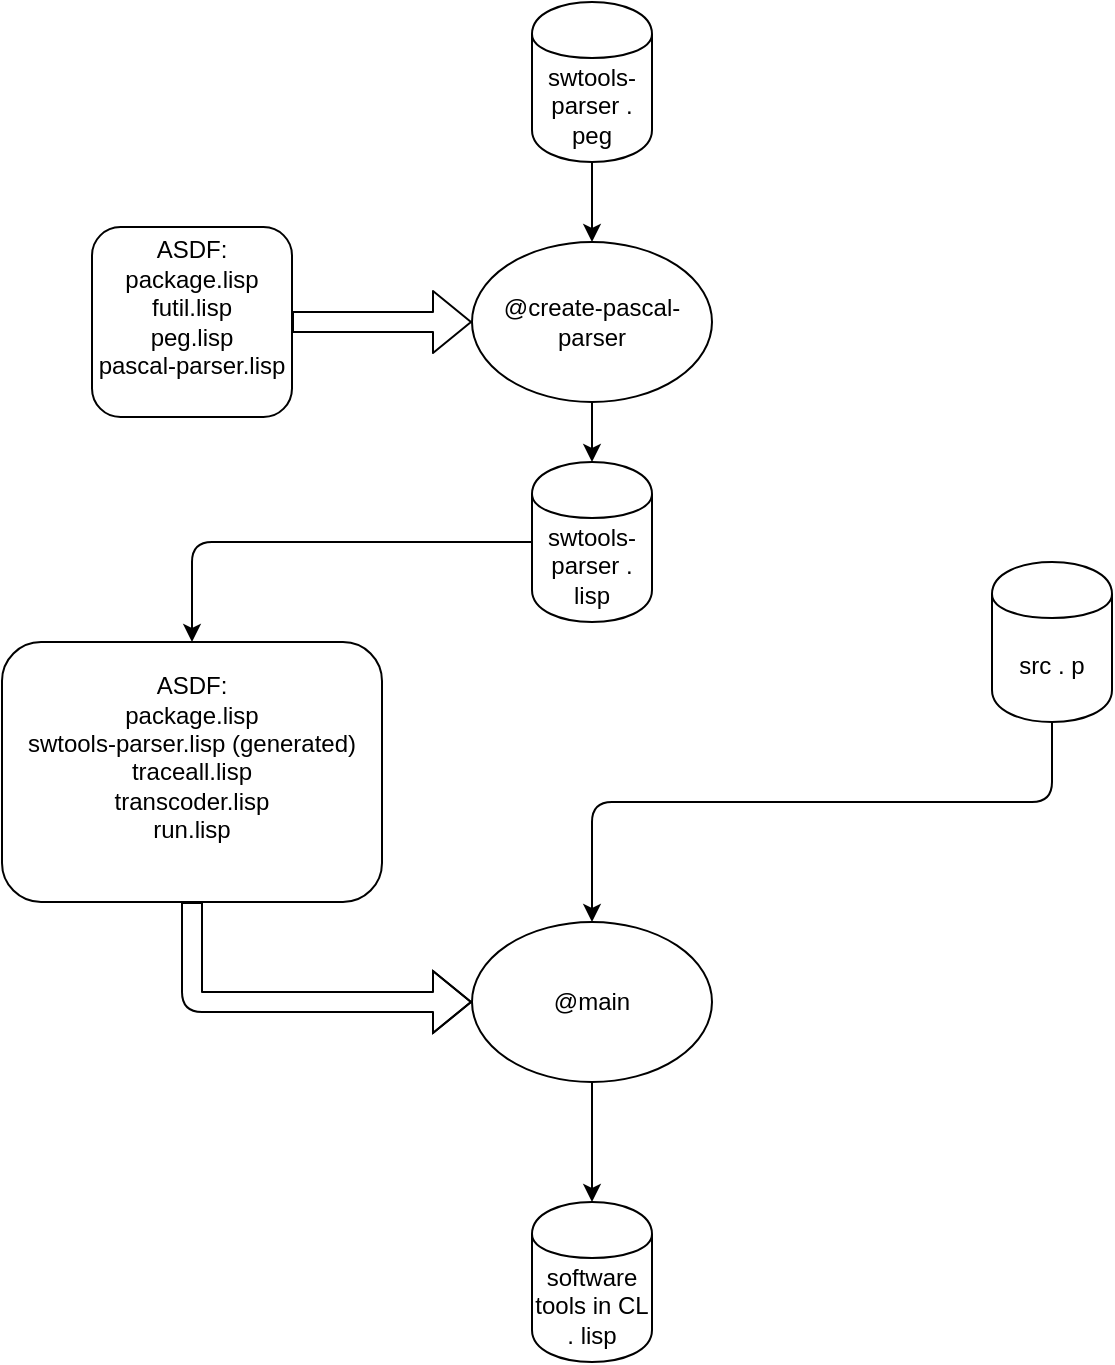 <mxfile version="10.9.8" type="device"><diagram id="8XBOFtHH31qJ2OCz1S3S" name="Page-1"><mxGraphModel dx="1301" dy="909" grid="1" gridSize="10" guides="1" tooltips="1" connect="1" arrows="1" fold="1" page="1" pageScale="1" pageWidth="850" pageHeight="1100" math="0" shadow="0"><root><mxCell id="0"/><mxCell id="1" parent="0"/><mxCell id="pXyPtm64jPoacJu-rYti-1" value="swtools-parser . lisp" style="shape=cylinder;whiteSpace=wrap;html=1;boundedLbl=1;backgroundOutline=1;" vertex="1" parent="1"><mxGeometry x="410" y="270" width="60" height="80" as="geometry"/></mxCell><mxCell id="pXyPtm64jPoacJu-rYti-2" value="software tools in CL . lisp" style="shape=cylinder;whiteSpace=wrap;html=1;boundedLbl=1;backgroundOutline=1;" vertex="1" parent="1"><mxGeometry x="410" y="640" width="60" height="80" as="geometry"/></mxCell><mxCell id="pXyPtm64jPoacJu-rYti-3" value="swtools-parser . peg" style="shape=cylinder;whiteSpace=wrap;html=1;boundedLbl=1;backgroundOutline=1;" vertex="1" parent="1"><mxGeometry x="410" y="40" width="60" height="80" as="geometry"/></mxCell><mxCell id="pXyPtm64jPoacJu-rYti-4" value="src . p" style="shape=cylinder;whiteSpace=wrap;html=1;boundedLbl=1;backgroundOutline=1;" vertex="1" parent="1"><mxGeometry x="640" y="320" width="60" height="80" as="geometry"/></mxCell><mxCell id="pXyPtm64jPoacJu-rYti-6" value="&lt;div&gt;ASDF:&lt;/div&gt;&lt;div&gt;package.lisp&lt;/div&gt;&lt;div&gt;futil.lisp&lt;/div&gt;&lt;div&gt;peg.lisp&lt;/div&gt;&lt;div&gt;pascal-parser.lisp&lt;/div&gt;&lt;div&gt;&lt;br&gt;&lt;/div&gt;" style="rounded=1;whiteSpace=wrap;html=1;" vertex="1" parent="1"><mxGeometry x="190" y="152.5" width="100" height="95" as="geometry"/></mxCell><mxCell id="pXyPtm64jPoacJu-rYti-7" value="@create-pascal-parser" style="ellipse;whiteSpace=wrap;html=1;" vertex="1" parent="1"><mxGeometry x="380" y="160" width="120" height="80" as="geometry"/></mxCell><mxCell id="pXyPtm64jPoacJu-rYti-9" value="" style="endArrow=classic;html=1;entryX=0.5;entryY=0;entryDx=0;entryDy=0;exitX=0.5;exitY=1;exitDx=0;exitDy=0;" edge="1" parent="1" source="pXyPtm64jPoacJu-rYti-3" target="pXyPtm64jPoacJu-rYti-7"><mxGeometry width="50" height="50" relative="1" as="geometry"><mxPoint x="170" y="580" as="sourcePoint"/><mxPoint x="220" y="530" as="targetPoint"/></mxGeometry></mxCell><mxCell id="pXyPtm64jPoacJu-rYti-10" value="" style="endArrow=classic;html=1;entryX=0.5;entryY=0;entryDx=0;entryDy=0;exitX=0.5;exitY=1;exitDx=0;exitDy=0;" edge="1" parent="1" source="pXyPtm64jPoacJu-rYti-7" target="pXyPtm64jPoacJu-rYti-1"><mxGeometry width="50" height="50" relative="1" as="geometry"><mxPoint x="170" y="580" as="sourcePoint"/><mxPoint x="220" y="530" as="targetPoint"/></mxGeometry></mxCell><mxCell id="pXyPtm64jPoacJu-rYti-14" value="&lt;div&gt;&lt;div&gt;&lt;div&gt;ASDF:&lt;/div&gt;&lt;div&gt;package.lisp&lt;/div&gt;&lt;div&gt;swtools-parser.lisp (generated)&lt;/div&gt;&lt;div&gt;traceall.lisp&lt;/div&gt;&lt;div&gt;transcoder.lisp&lt;/div&gt;&lt;div&gt;run.lisp&lt;/div&gt;&lt;/div&gt;&lt;/div&gt;&lt;div&gt;&lt;br&gt;&lt;/div&gt;" style="rounded=1;whiteSpace=wrap;html=1;" vertex="1" parent="1"><mxGeometry x="145" y="360" width="190" height="130" as="geometry"/></mxCell><mxCell id="pXyPtm64jPoacJu-rYti-20" value="@main" style="ellipse;whiteSpace=wrap;html=1;" vertex="1" parent="1"><mxGeometry x="380" y="500" width="120" height="80" as="geometry"/></mxCell><mxCell id="pXyPtm64jPoacJu-rYti-23" value="" style="endArrow=classic;html=1;entryX=0.5;entryY=0;entryDx=0;entryDy=0;exitX=0.5;exitY=1;exitDx=0;exitDy=0;" edge="1" parent="1" source="pXyPtm64jPoacJu-rYti-4" target="pXyPtm64jPoacJu-rYti-20"><mxGeometry width="50" height="50" relative="1" as="geometry"><mxPoint x="150" y="810" as="sourcePoint"/><mxPoint x="200" y="760" as="targetPoint"/><Array as="points"><mxPoint x="670" y="440"/><mxPoint x="440" y="440"/></Array></mxGeometry></mxCell><mxCell id="pXyPtm64jPoacJu-rYti-24" value="" style="endArrow=classic;html=1;entryX=0.5;entryY=0;entryDx=0;entryDy=0;exitX=0.5;exitY=1;exitDx=0;exitDy=0;" edge="1" parent="1" source="pXyPtm64jPoacJu-rYti-20" target="pXyPtm64jPoacJu-rYti-2"><mxGeometry width="50" height="50" relative="1" as="geometry"><mxPoint x="150" y="790" as="sourcePoint"/><mxPoint x="200" y="740" as="targetPoint"/></mxGeometry></mxCell><mxCell id="pXyPtm64jPoacJu-rYti-25" value="" style="shape=flexArrow;endArrow=classic;html=1;entryX=0;entryY=0.5;entryDx=0;entryDy=0;" edge="1" parent="1" source="pXyPtm64jPoacJu-rYti-6" target="pXyPtm64jPoacJu-rYti-7"><mxGeometry width="50" height="50" relative="1" as="geometry"><mxPoint x="150" y="790" as="sourcePoint"/><mxPoint x="200" y="740" as="targetPoint"/></mxGeometry></mxCell><mxCell id="pXyPtm64jPoacJu-rYti-26" value="" style="shape=flexArrow;endArrow=classic;html=1;entryX=0;entryY=0.5;entryDx=0;entryDy=0;exitX=0.5;exitY=1;exitDx=0;exitDy=0;" edge="1" parent="1" source="pXyPtm64jPoacJu-rYti-14" target="pXyPtm64jPoacJu-rYti-20"><mxGeometry width="50" height="50" relative="1" as="geometry"><mxPoint x="150" y="790" as="sourcePoint"/><mxPoint x="200" y="740" as="targetPoint"/><Array as="points"><mxPoint x="240" y="540"/></Array></mxGeometry></mxCell><mxCell id="pXyPtm64jPoacJu-rYti-29" value="" style="endArrow=classic;html=1;entryX=0.5;entryY=0;entryDx=0;entryDy=0;exitX=0;exitY=0.5;exitDx=0;exitDy=0;" edge="1" parent="1" source="pXyPtm64jPoacJu-rYti-1" target="pXyPtm64jPoacJu-rYti-14"><mxGeometry width="50" height="50" relative="1" as="geometry"><mxPoint x="150" y="790" as="sourcePoint"/><mxPoint x="200" y="740" as="targetPoint"/><Array as="points"><mxPoint x="240" y="310"/></Array></mxGeometry></mxCell></root></mxGraphModel></diagram></mxfile>